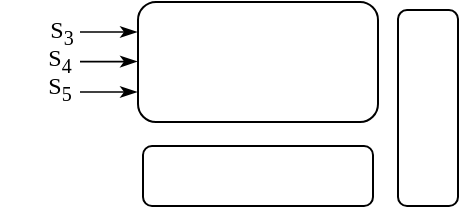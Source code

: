 <mxfile version="26.0.16">
  <diagram name="第 1 页" id="dFjqJ3ufOm5zdUFOWp8d">
    <mxGraphModel dx="424" dy="280" grid="1" gridSize="10" guides="1" tooltips="1" connect="1" arrows="1" fold="1" page="1" pageScale="1" pageWidth="827" pageHeight="1169" math="0" shadow="0">
      <root>
        <mxCell id="0" />
        <mxCell id="1" parent="0" />
        <mxCell id="GTkDCQjfGAsPVHz_uUVo-1" value="" style="endArrow=classicThin;html=1;rounded=0;entryX=0;entryY=0.75;entryDx=0;entryDy=0;endFill=1;strokeWidth=0.8;fontFamily=Times New Roman;" edge="1" parent="1">
          <mxGeometry width="50" height="50" relative="1" as="geometry">
            <mxPoint x="361" y="163" as="sourcePoint" />
            <mxPoint x="389.55" y="163" as="targetPoint" />
          </mxGeometry>
        </mxCell>
        <mxCell id="GTkDCQjfGAsPVHz_uUVo-2" value="" style="endArrow=classicThin;html=1;rounded=0;entryX=0;entryY=0.5;entryDx=0;entryDy=0;endFill=1;strokeWidth=0.8;fontFamily=Times New Roman;" edge="1" parent="1">
          <mxGeometry width="50" height="50" relative="1" as="geometry">
            <mxPoint x="361" y="147.79" as="sourcePoint" />
            <mxPoint x="389.55" y="147.79" as="targetPoint" />
          </mxGeometry>
        </mxCell>
        <mxCell id="GTkDCQjfGAsPVHz_uUVo-3" value="" style="endArrow=classicThin;html=1;rounded=0;entryX=0;entryY=0.25;entryDx=0;entryDy=0;endFill=1;strokeWidth=0.8;fontFamily=Times New Roman;" edge="1" parent="1">
          <mxGeometry width="50" height="50" relative="1" as="geometry">
            <mxPoint x="361" y="133" as="sourcePoint" />
            <mxPoint x="389.55" y="133" as="targetPoint" />
          </mxGeometry>
        </mxCell>
        <mxCell id="GTkDCQjfGAsPVHz_uUVo-4" value="S&lt;sub&gt;3&lt;/sub&gt;" style="text;html=1;align=center;verticalAlign=middle;whiteSpace=wrap;rounded=0;fontFamily=Times New Roman;" vertex="1" parent="1">
          <mxGeometry x="322" y="118" width="60" height="30" as="geometry" />
        </mxCell>
        <mxCell id="GTkDCQjfGAsPVHz_uUVo-5" value="S&lt;sub&gt;4&lt;/sub&gt;" style="text;html=1;align=center;verticalAlign=middle;whiteSpace=wrap;rounded=0;fontFamily=Times New Roman;" vertex="1" parent="1">
          <mxGeometry x="321" y="131.93" width="60" height="30" as="geometry" />
        </mxCell>
        <mxCell id="GTkDCQjfGAsPVHz_uUVo-6" value="S&lt;sub&gt;5&lt;/sub&gt;" style="text;html=1;align=center;verticalAlign=middle;whiteSpace=wrap;rounded=0;fontFamily=Times New Roman;" vertex="1" parent="1">
          <mxGeometry x="321" y="146.06" width="60" height="30" as="geometry" />
        </mxCell>
        <mxCell id="GTkDCQjfGAsPVHz_uUVo-7" value="" style="rounded=1;whiteSpace=wrap;html=1;" vertex="1" parent="1">
          <mxGeometry x="390" y="118" width="120" height="60" as="geometry" />
        </mxCell>
        <mxCell id="GTkDCQjfGAsPVHz_uUVo-8" value="" style="rounded=1;whiteSpace=wrap;html=1;" vertex="1" parent="1">
          <mxGeometry x="392.5" y="190" width="115" height="30" as="geometry" />
        </mxCell>
        <mxCell id="GTkDCQjfGAsPVHz_uUVo-9" value="" style="rounded=1;whiteSpace=wrap;html=1;" vertex="1" parent="1">
          <mxGeometry x="520" y="122.06" width="30" height="97.94" as="geometry" />
        </mxCell>
      </root>
    </mxGraphModel>
  </diagram>
</mxfile>
